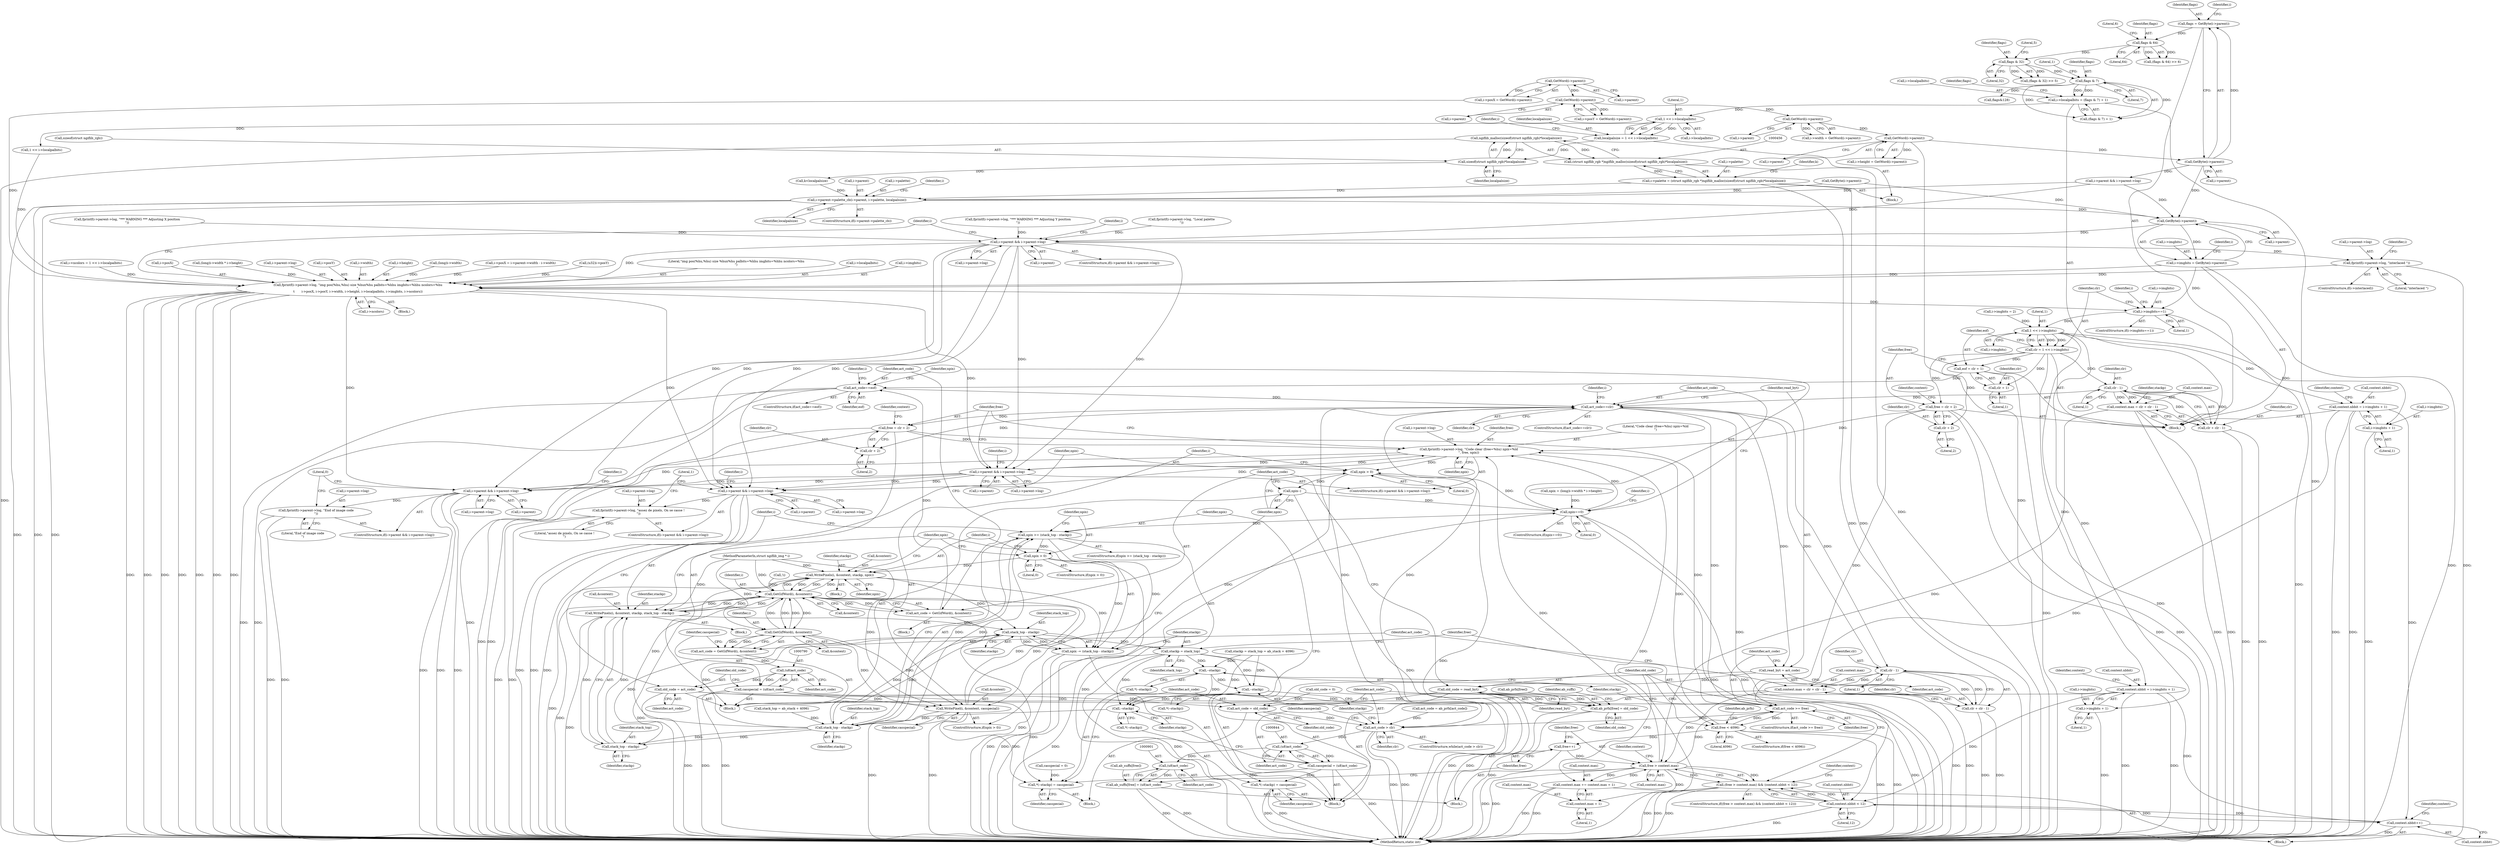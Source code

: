 digraph "0_ngiflib_cf429e0a2fe26b5f01ce0c8e9b79432e94509b6e@API" {
"1000457" [label="(Call,ngiflib_malloc(sizeof(struct ngiflib_rgb)*localpalsize))"];
"1000458" [label="(Call,sizeof(struct ngiflib_rgb)*localpalsize)"];
"1000427" [label="(Call,localpalsize = 1 << i->localpalbits)"];
"1000429" [label="(Call,1 << i->localpalbits)"];
"1000411" [label="(Call,i->localpalbits = (flags & 7) + 1)"];
"1000416" [label="(Call,flags & 7)"];
"1000407" [label="(Call,flags & 32)"];
"1000388" [label="(Call,flags & 64)"];
"1000377" [label="(Call,flags = GetByte(i->parent))"];
"1000379" [label="(Call,GetByte(i->parent))"];
"1000189" [label="(Call,GetWord(i->parent))"];
"1000181" [label="(Call,GetWord(i->parent))"];
"1000173" [label="(Call,GetWord(i->parent))"];
"1000165" [label="(Call,GetWord(i->parent))"];
"1000455" [label="(Call,(struct ngiflib_rgb *)ngiflib_malloc(sizeof(struct ngiflib_rgb)*localpalsize))"];
"1000451" [label="(Call,i->palette = (struct ngiflib_rgb *)ngiflib_malloc(sizeof(struct ngiflib_rgb)*localpalsize))"];
"1000514" [label="(Call,i->parent->palette_cb(i->parent, i->palette, localpalsize))"];
"1000555" [label="(Call,GetByte(i->parent))"];
"1000551" [label="(Call,i->imgbits = GetByte(i->parent))"];
"1000581" [label="(Call,fprintf(i->parent->log, \"img pos(%hu,%hu) size %hux%hu palbits=%hhu imgbits=%hhu ncolors=%hu\n\",\n\t       i->posX, i->posY, i->width, i->height, i->localpalbits, i->imgbits, i->ncolors))"];
"1000610" [label="(Call,i->imgbits==1)"];
"1000623" [label="(Call,1 << i->imgbits)"];
"1000621" [label="(Call,clr = 1 << i->imgbits)"];
"1000628" [label="(Call,eof = clr + 1)"];
"1000687" [label="(Call,act_code==eof)"];
"1000735" [label="(Call,act_code==clr)"];
"1000758" [label="(Call,free = clr + 2)"];
"1000749" [label="(Call,fprintf(i->parent->log, \"Code clear (free=%hu) npix=%ld\n\", free, npix))"];
"1000692" [label="(Call,i->parent && i->parent->log)"];
"1000701" [label="(Call,fprintf(i->parent->log, \"End of image code\n\"))"];
"1000716" [label="(Call,i->parent && i->parent->log)"];
"1000725" [label="(Call,fprintf(i->parent->log, \"assez de pixels, On se casse !\n\"))"];
"1000740" [label="(Call,i->parent && i->parent->log)"];
"1000796" [label="(Call,npix > 0)"];
"1000804" [label="(Call,npix--)"];
"1000711" [label="(Call,npix==0)"];
"1000852" [label="(Call,npix >= (stack_top - stackp))"];
"1000868" [label="(Call,npix > 0)"];
"1000872" [label="(Call,WritePixels(i, &context, stackp, npix))"];
"1000682" [label="(Call,GetGifWord(i, &context))"];
"1000680" [label="(Call,act_code = GetGifWord(i, &context))"];
"1000783" [label="(Call,GetGifWord(i, &context))"];
"1000781" [label="(Call,act_code = GetGifWord(i, &context))"];
"1000789" [label="(Call,(u8)act_code)"];
"1000787" [label="(Call,casspecial = (u8)act_code)"];
"1000799" [label="(Call,WritePixel(i, &context, casspecial))"];
"1000816" [label="(Call,*(--stackp) = casspecial)"];
"1000792" [label="(Call,old_code = act_code)"];
"1000821" [label="(Call,act_code = old_code)"];
"1000825" [label="(Call,act_code > clr)"];
"1000843" [label="(Call,(u8)act_code)"];
"1000841" [label="(Call,casspecial = (u8)act_code)"];
"1000846" [label="(Call,*(--stackp) = casspecial)"];
"1000900" [label="(Call,(u8)act_code)"];
"1000896" [label="(Call,ab_suffx[free] = (u8)act_code)"];
"1000891" [label="(Call,ab_prfx[free] = old_code)"];
"1000858" [label="(Call,WritePixels(i, &context, stackp, stack_top - stackp))"];
"1000880" [label="(Call,stack_top - stackp)"];
"1000854" [label="(Call,stack_top - stackp)"];
"1000863" [label="(Call,stack_top - stackp)"];
"1000878" [label="(Call,npix -= (stack_top - stackp))"];
"1000883" [label="(Call,stackp = stack_top)"];
"1000818" [label="(Call,--stackp)"];
"1000831" [label="(Call,--stackp)"];
"1000848" [label="(Call,--stackp)"];
"1000812" [label="(Call,act_code >= free)"];
"1000887" [label="(Call,free < 4096)"];
"1000903" [label="(Call,free++)"];
"1000907" [label="(Call,free > context.max)"];
"1000906" [label="(Call,(free > context.max) && (context.nbbit < 12))"];
"1000922" [label="(Call,context.max += context.max + 1)"];
"1000926" [label="(Call,context.max + 1)"];
"1000760" [label="(Call,clr + 2)"];
"1000778" [label="(Call,clr - 1)"];
"1000772" [label="(Call,context.max = clr + clr - 1)"];
"1000776" [label="(Call,clr + clr - 1)"];
"1000808" [label="(Call,read_byt = act_code)"];
"1000931" [label="(Call,old_code = read_byt)"];
"1000630" [label="(Call,clr + 1)"];
"1000633" [label="(Call,free = clr + 2)"];
"1000635" [label="(Call,clr + 2)"];
"1000653" [label="(Call,clr - 1)"];
"1000647" [label="(Call,context.max = clr + clr - 1)"];
"1000651" [label="(Call,clr + clr - 1)"];
"1000638" [label="(Call,context.nbbit = i->imgbits + 1)"];
"1000912" [label="(Call,context.nbbit < 12)"];
"1000918" [label="(Call,context.nbbit++)"];
"1000642" [label="(Call,i->imgbits + 1)"];
"1000763" [label="(Call,context.nbbit = i->imgbits + 1)"];
"1000767" [label="(Call,i->imgbits + 1)"];
"1000560" [label="(Call,i->parent && i->parent->log)"];
"1000574" [label="(Call,fprintf(i->parent->log, \"interlaced \"))"];
"1000900" [label="(Call,(u8)act_code)"];
"1000129" [label="(MethodParameterIn,struct ngiflib_img * i)"];
"1000451" [label="(Call,i->palette = (struct ngiflib_rgb *)ngiflib_malloc(sizeof(struct ngiflib_rgb)*localpalsize))"];
"1000458" [label="(Call,sizeof(struct ngiflib_rgb)*localpalsize)"];
"1000556" [label="(Call,i->parent)"];
"1000580" [label="(Literal,\"interlaced \")"];
"1000701" [label="(Call,fprintf(i->parent->log, \"End of image code\n\"))"];
"1000378" [label="(Identifier,flags)"];
"1000369" [label="(Call,(long)i->width)"];
"1000904" [label="(Identifier,free)"];
"1000815" [label="(Block,)"];
"1000166" [label="(Call,i->parent)"];
"1000927" [label="(Call,context.max)"];
"1000406" [label="(Call,(flags & 32) >> 5)"];
"1000258" [label="(Call,i->posX = i->parent->width - i->width)"];
"1000408" [label="(Identifier,flags)"];
"1000341" [label="(Call,(u32)i->posY)"];
"1000427" [label="(Call,localpalsize = 1 << i->localpalbits)"];
"1000731" [label="(Literal,\"assez de pixels, On se casse !\n\")"];
"1000710" [label="(ControlStructure,if(npix==0))"];
"1000800" [label="(Identifier,i)"];
"1000625" [label="(Call,i->imgbits)"];
"1000869" [label="(Identifier,npix)"];
"1000826" [label="(Identifier,act_code)"];
"1000251" [label="(Call,fprintf(i->parent->log, \"*** WARNING *** Adjusting X position\n\"))"];
"1000368" [label="(Call,(long)i->width * i->height)"];
"1000804" [label="(Call,npix--)"];
"1000564" [label="(Call,i->parent->log)"];
"1000893" [label="(Identifier,ab_prfx)"];
"1000733" [label="(Literal,1)"];
"1000791" [label="(Identifier,act_code)"];
"1000561" [label="(Call,i->parent)"];
"1000466" [label="(Call,k<localpalsize)"];
"1000648" [label="(Call,context.max)"];
"1000292" [label="(Call,fprintf(i->parent->log, \"*** WARNING *** Adjusting Y position\n\"))"];
"1000814" [label="(Identifier,free)"];
"1000173" [label="(Call,GetWord(i->parent))"];
"1000614" [label="(Literal,1)"];
"1000143" [label="(Call,old_code = 0)"];
"1000515" [label="(Call,i->parent)"];
"1000764" [label="(Call,context.nbbit)"];
"1000807" [label="(Block,)"];
"1000763" [label="(Call,context.nbbit = i->imgbits + 1)"];
"1000871" [label="(Block,)"];
"1000461" [label="(Identifier,localpalsize)"];
"1000787" [label="(Call,casspecial = (u8)act_code)"];
"1000640" [label="(Identifier,context)"];
"1000185" [label="(Call,i->height = GetWord(i->parent))"];
"1000712" [label="(Identifier,npix)"];
"1000182" [label="(Call,i->parent)"];
"1000908" [label="(Identifier,free)"];
"1000611" [label="(Call,i->imgbits)"];
"1000862" [label="(Identifier,stackp)"];
"1000581" [label="(Call,fprintf(i->parent->log, \"img pos(%hu,%hu) size %hux%hu palbits=%hhu imgbits=%hhu ncolors=%hu\n\",\n\t       i->posX, i->posY, i->width, i->height, i->localpalbits, i->imgbits, i->ncolors))"];
"1000687" [label="(Call,act_code==eof)"];
"1000778" [label="(Call,clr - 1)"];
"1000765" [label="(Identifier,context)"];
"1000905" [label="(ControlStructure,if((free > context.max) && (context.nbbit < 12)))"];
"1000783" [label="(Call,GetGifWord(i, &context))"];
"1000930" [label="(Literal,1)"];
"1000784" [label="(Identifier,i)"];
"1000882" [label="(Identifier,stackp)"];
"1000858" [label="(Call,WritePixels(i, &context, stackp, stack_top - stackp))"];
"1000744" [label="(Call,i->parent->log)"];
"1000551" [label="(Call,i->imgbits = GetByte(i->parent))"];
"1000713" [label="(Literal,0)"];
"1000623" [label="(Call,1 << i->imgbits)"];
"1000555" [label="(Call,GetByte(i->parent))"];
"1000771" [label="(Literal,1)"];
"1000594" [label="(Call,i->width)"];
"1000653" [label="(Call,clr - 1)"];
"1000864" [label="(Identifier,stack_top)"];
"1000621" [label="(Call,clr = 1 << i->imgbits)"];
"1000795" [label="(ControlStructure,if(npix > 0))"];
"1000737" [label="(Identifier,clr)"];
"1000437" [label="(Identifier,i)"];
"1000868" [label="(Call,npix > 0)"];
"1000850" [label="(Identifier,casspecial)"];
"1000686" [label="(ControlStructure,if(act_code==eof))"];
"1000936" [label="(MethodReturn,static int)"];
"1000720" [label="(Call,i->parent->log)"];
"1000896" [label="(Call,ab_suffx[free] = (u8)act_code)"];
"1000649" [label="(Identifier,context)"];
"1000773" [label="(Call,context.max)"];
"1000639" [label="(Call,context.nbbit)"];
"1000572" [label="(Identifier,i)"];
"1000616" [label="(Call,i->imgbits = 2)"];
"1000410" [label="(Literal,5)"];
"1000913" [label="(Call,context.nbbit)"];
"1000387" [label="(Call,(flags & 64) >> 6)"];
"1000920" [label="(Identifier,context)"];
"1000455" [label="(Call,(struct ngiflib_rgb *)ngiflib_malloc(sizeof(struct ngiflib_rgb)*localpalsize))"];
"1000785" [label="(Call,&context)"];
"1000856" [label="(Identifier,stackp)"];
"1000658" [label="(Call,stack_top = ab_stack + 4096)"];
"1000818" [label="(Call,--stackp)"];
"1000654" [label="(Identifier,clr)"];
"1000842" [label="(Identifier,casspecial)"];
"1000702" [label="(Call,i->parent->log)"];
"1000808" [label="(Call,read_byt = act_code)"];
"1000693" [label="(Call,i->parent)"];
"1000811" [label="(ControlStructure,if(act_code >= free))"];
"1000651" [label="(Call,clr + clr - 1)"];
"1000777" [label="(Identifier,clr)"];
"1000857" [label="(Block,)"];
"1000424" [label="(Block,)"];
"1000924" [label="(Identifier,context)"];
"1000707" [label="(Literal,\"End of image code\n\")"];
"1000780" [label="(Literal,1)"];
"1000886" [label="(ControlStructure,if(free < 4096))"];
"1000152" [label="(Call,casspecial = 0)"];
"1000890" [label="(Block,)"];
"1000190" [label="(Call,i->parent)"];
"1000189" [label="(Call,GetWord(i->parent))"];
"1000742" [label="(Identifier,i)"];
"1000694" [label="(Identifier,i)"];
"1000718" [label="(Identifier,i)"];
"1000922" [label="(Call,context.max += context.max + 1)"];
"1000643" [label="(Call,i->imgbits)"];
"1000430" [label="(Literal,1)"];
"1000767" [label="(Call,i->imgbits + 1)"];
"1000715" [label="(ControlStructure,if(i->parent && i->parent->log))"];
"1000836" [label="(Call,act_code = ab_prfx[act_code])"];
"1000892" [label="(Call,ab_prfx[free])"];
"1000760" [label="(Call,clr + 2)"];
"1000812" [label="(Call,act_code >= free)"];
"1000845" [label="(Identifier,act_code)"];
"1000419" [label="(Literal,1)"];
"1000865" [label="(Identifier,stackp)"];
"1000682" [label="(Call,GetGifWord(i, &context))"];
"1000684" [label="(Call,&context)"];
"1000848" [label="(Call,--stackp)"];
"1000883" [label="(Call,stackp = stack_top)"];
"1000903" [label="(Call,free++)"];
"1000636" [label="(Identifier,clr)"];
"1000867" [label="(ControlStructure,if(npix > 0))"];
"1000587" [label="(Literal,\"img pos(%hu,%hu) size %hux%hu palbits=%hhu imgbits=%hhu ncolors=%hu\n\")"];
"1000931" [label="(Call,old_code = read_byt)"];
"1000692" [label="(Call,i->parent && i->parent->log)"];
"1000817" [label="(Call,*(--stackp))"];
"1000895" [label="(Identifier,old_code)"];
"1000761" [label="(Identifier,clr)"];
"1000880" [label="(Call,stack_top - stackp)"];
"1000740" [label="(Call,i->parent && i->parent->log)"];
"1000788" [label="(Identifier,casspecial)"];
"1000914" [label="(Identifier,context)"];
"1000379" [label="(Call,GetByte(i->parent))"];
"1000407" [label="(Call,flags & 32)"];
"1000575" [label="(Call,i->parent->log)"];
"1000860" [label="(Call,&context)"];
"1000741" [label="(Call,i->parent)"];
"1000876" [label="(Identifier,stackp)"];
"1000385" [label="(Identifier,i)"];
"1000919" [label="(Call,context.nbbit)"];
"1000716" [label="(Call,i->parent && i->parent->log)"];
"1000855" [label="(Identifier,stack_top)"];
"1000444" [label="(Call,fprintf(i->parent->log, \"Local palette\n\"))"];
"1000600" [label="(Call,i->localpalbits)"];
"1000161" [label="(Call,i->posX = GetWord(i->parent))"];
"1000884" [label="(Identifier,stackp)"];
"1000452" [label="(Call,i->palette)"];
"1000796" [label="(Call,npix > 0)"];
"1000521" [label="(Identifier,localpalsize)"];
"1000696" [label="(Call,i->parent->log)"];
"1000739" [label="(ControlStructure,if(i->parent && i->parent->log))"];
"1000933" [label="(Identifier,read_byt)"];
"1000165" [label="(Call,GetWord(i->parent))"];
"1000637" [label="(Literal,2)"];
"1000421" [label="(Call,flags&128)"];
"1000415" [label="(Call,(flags & 7) + 1)"];
"1000878" [label="(Call,npix -= (stack_top - stackp))"];
"1000634" [label="(Identifier,free)"];
"1000759" [label="(Identifier,free)"];
"1000789" [label="(Call,(u8)act_code)"];
"1000411" [label="(Call,i->localpalbits = (flags & 7) + 1)"];
"1000821" [label="(Call,act_code = old_code)"];
"1000824" [label="(ControlStructure,while(act_code > clr))"];
"1000711" [label="(Call,npix==0)"];
"1000130" [label="(Block,)"];
"1000518" [label="(Call,i->palette)"];
"1000781" [label="(Call,act_code = GetGifWord(i, &context))"];
"1000813" [label="(Identifier,act_code)"];
"1000809" [label="(Identifier,read_byt)"];
"1000704" [label="(Identifier,i)"];
"1000459" [label="(Call,sizeof(struct ngiflib_rgb))"];
"1000416" [label="(Call,flags & 7)"];
"1000603" [label="(Call,i->imgbits)"];
"1000646" [label="(Literal,1)"];
"1000799" [label="(Call,WritePixel(i, &context, casspecial))"];
"1000891" [label="(Call,ab_prfx[free] = old_code)"];
"1000409" [label="(Literal,32)"];
"1000606" [label="(Call,i->ncolors)"];
"1000542" [label="(Call,i->ncolors = 1 << i->localpalbits)"];
"1000872" [label="(Call,WritePixels(i, &context, stackp, npix))"];
"1000825" [label="(Call,act_code > clr)"];
"1000820" [label="(Identifier,casspecial)"];
"1000888" [label="(Identifier,free)"];
"1000792" [label="(Call,old_code = act_code)"];
"1000916" [label="(Literal,12)"];
"1000776" [label="(Call,clr + clr - 1)"];
"1000588" [label="(Call,i->posX)"];
"1000798" [label="(Literal,0)"];
"1000841" [label="(Call,casspecial = (u8)act_code)"];
"1000417" [label="(Identifier,flags)"];
"1000390" [label="(Literal,64)"];
"1000612" [label="(Identifier,i)"];
"1000689" [label="(Identifier,eof)"];
"1000870" [label="(Literal,0)"];
"1000418" [label="(Literal,7)"];
"1000849" [label="(Identifier,stackp)"];
"1000823" [label="(Identifier,old_code)"];
"1000907" [label="(Call,free > context.max)"];
"1000932" [label="(Identifier,old_code)"];
"1000514" [label="(Call,i->parent->palette_cb(i->parent, i->palette, localpalsize))"];
"1000655" [label="(Literal,1)"];
"1000774" [label="(Identifier,context)"];
"1000752" [label="(Identifier,i)"];
"1000917" [label="(Block,)"];
"1000582" [label="(Call,i->parent->log)"];
"1000431" [label="(Call,i->localpalbits)"];
"1000552" [label="(Call,i->imgbits)"];
"1000638" [label="(Call,context.nbbit = i->imgbits + 1)"];
"1000854" [label="(Call,stack_top - stackp)"];
"1000591" [label="(Call,i->posY)"];
"1000822" [label="(Identifier,act_code)"];
"1000624" [label="(Literal,1)"];
"1000898" [label="(Identifier,ab_suffx)"];
"1000618" [label="(Identifier,i)"];
"1000377" [label="(Call,flags = GetByte(i->parent))"];
"1000181" [label="(Call,GetWord(i->parent))"];
"1000632" [label="(Literal,1)"];
"1000562" [label="(Identifier,i)"];
"1000642" [label="(Call,i->imgbits + 1)"];
"1000560" [label="(Call,i->parent && i->parent->log)"];
"1000428" [label="(Identifier,localpalsize)"];
"1000412" [label="(Call,i->localpalbits)"];
"1000803" [label="(Identifier,casspecial)"];
"1000622" [label="(Identifier,clr)"];
"1000366" [label="(Call,npix = (long)i->width * i->height)"];
"1000801" [label="(Call,&context)"];
"1000734" [label="(ControlStructure,if(act_code==clr))"];
"1000750" [label="(Call,i->parent->log)"];
"1000156" [label="(Call,!i)"];
"1000631" [label="(Identifier,clr)"];
"1000846" [label="(Call,*(--stackp) = casspecial)"];
"1000683" [label="(Identifier,i)"];
"1000422" [label="(Identifier,flags)"];
"1000897" [label="(Call,ab_suffx[free])"];
"1000629" [label="(Identifier,eof)"];
"1000429" [label="(Call,1 << i->localpalbits)"];
"1000797" [label="(Identifier,npix)"];
"1000902" [label="(Identifier,act_code)"];
"1000174" [label="(Call,i->parent)"];
"1000909" [label="(Call,context.max)"];
"1000879" [label="(Identifier,npix)"];
"1000923" [label="(Call,context.max)"];
"1000918" [label="(Call,context.nbbit++)"];
"1000380" [label="(Call,i->parent)"];
"1000574" [label="(Call,fprintf(i->parent->log, \"interlaced \"))"];
"1000391" [label="(Literal,6)"];
"1000852" [label="(Call,npix >= (stack_top - stackp))"];
"1000843" [label="(Call,(u8)act_code)"];
"1000757" [label="(Identifier,npix)"];
"1000546" [label="(Call,1 << i->localpalbits)"];
"1000544" [label="(Identifier,i)"];
"1000610" [label="(Call,i->imgbits==1)"];
"1000633" [label="(Call,free = clr + 2)"];
"1000709" [label="(Literal,0)"];
"1000827" [label="(Identifier,clr)"];
"1000832" [label="(Identifier,stackp)"];
"1000657" [label="(Identifier,stackp)"];
"1000810" [label="(Identifier,act_code)"];
"1000728" [label="(Identifier,i)"];
"1000758" [label="(Call,free = clr + 2)"];
"1000735" [label="(Call,act_code==clr)"];
"1000782" [label="(Identifier,act_code)"];
"1000794" [label="(Identifier,act_code)"];
"1000736" [label="(Identifier,act_code)"];
"1000874" [label="(Call,&context)"];
"1000504" [label="(Call,GetByte(i->parent))"];
"1000851" [label="(ControlStructure,if(npix >= (stack_top - stackp)))"];
"1000457" [label="(Call,ngiflib_malloc(sizeof(struct ngiflib_rgb)*localpalsize))"];
"1000881" [label="(Identifier,stack_top)"];
"1000756" [label="(Identifier,free)"];
"1000628" [label="(Call,eof = clr + 1)"];
"1000691" [label="(ControlStructure,if(i->parent && i->parent->log))"];
"1000681" [label="(Identifier,act_code)"];
"1000679" [label="(Block,)"];
"1000819" [label="(Identifier,stackp)"];
"1000912" [label="(Call,context.nbbit < 12)"];
"1000652" [label="(Identifier,clr)"];
"1000889" [label="(Literal,4096)"];
"1000597" [label="(Call,i->height)"];
"1000768" [label="(Call,i->imgbits)"];
"1000635" [label="(Call,clr + 2)"];
"1000169" [label="(Call,i->posY = GetWord(i->parent))"];
"1000609" [label="(ControlStructure,if(i->imgbits==1))"];
"1000584" [label="(Identifier,i)"];
"1000779" [label="(Identifier,clr)"];
"1000569" [label="(Block,)"];
"1000877" [label="(Identifier,npix)"];
"1000177" [label="(Call,i->width = GetWord(i->parent))"];
"1000755" [label="(Literal,\"Code clear (free=%hu) npix=%ld\n\")"];
"1000388" [label="(Call,flags & 64)"];
"1000389" [label="(Identifier,flags)"];
"1000508" [label="(ControlStructure,if(i->parent->palette_cb))"];
"1000680" [label="(Call,act_code = GetGifWord(i, &context))"];
"1000726" [label="(Call,i->parent->log)"];
"1000859" [label="(Identifier,i)"];
"1000805" [label="(Identifier,npix)"];
"1000464" [label="(Identifier,k)"];
"1000847" [label="(Call,*(--stackp))"];
"1000570" [label="(ControlStructure,if(i->interlaced))"];
"1000738" [label="(Block,)"];
"1000853" [label="(Identifier,npix)"];
"1000885" [label="(Identifier,stack_top)"];
"1000688" [label="(Identifier,act_code)"];
"1000559" [label="(ControlStructure,if(i->parent && i->parent->log))"];
"1000887" [label="(Call,free < 4096)"];
"1000717" [label="(Call,i->parent)"];
"1000873" [label="(Identifier,i)"];
"1000863" [label="(Call,stack_top - stackp)"];
"1000831" [label="(Call,--stackp)"];
"1000749" [label="(Call,fprintf(i->parent->log, \"Code clear (free=%hu) npix=%ld\n\", free, npix))"];
"1000816" [label="(Call,*(--stackp) = casspecial)"];
"1000772" [label="(Call,context.max = clr + clr - 1)"];
"1000906" [label="(Call,(free > context.max) && (context.nbbit < 12))"];
"1000435" [label="(Call,i->parent && i->parent->log)"];
"1000725" [label="(Call,fprintf(i->parent->log, \"assez de pixels, On se casse !\n\"))"];
"1000793" [label="(Identifier,old_code)"];
"1000647" [label="(Call,context.max = clr + clr - 1)"];
"1000762" [label="(Literal,2)"];
"1000656" [label="(Call,stackp = stack_top = ab_stack + 4096)"];
"1000630" [label="(Call,clr + 1)"];
"1000830" [label="(Call,*(--stackp))"];
"1000926" [label="(Call,context.max + 1)"];
"1000457" -> "1000455"  [label="AST: "];
"1000457" -> "1000458"  [label="CFG: "];
"1000458" -> "1000457"  [label="AST: "];
"1000455" -> "1000457"  [label="CFG: "];
"1000457" -> "1000936"  [label="DDG: "];
"1000457" -> "1000455"  [label="DDG: "];
"1000458" -> "1000457"  [label="DDG: "];
"1000458" -> "1000461"  [label="CFG: "];
"1000459" -> "1000458"  [label="AST: "];
"1000461" -> "1000458"  [label="AST: "];
"1000427" -> "1000458"  [label="DDG: "];
"1000458" -> "1000466"  [label="DDG: "];
"1000427" -> "1000424"  [label="AST: "];
"1000427" -> "1000429"  [label="CFG: "];
"1000428" -> "1000427"  [label="AST: "];
"1000429" -> "1000427"  [label="AST: "];
"1000437" -> "1000427"  [label="CFG: "];
"1000429" -> "1000427"  [label="DDG: "];
"1000429" -> "1000427"  [label="DDG: "];
"1000429" -> "1000431"  [label="CFG: "];
"1000430" -> "1000429"  [label="AST: "];
"1000431" -> "1000429"  [label="AST: "];
"1000411" -> "1000429"  [label="DDG: "];
"1000429" -> "1000546"  [label="DDG: "];
"1000411" -> "1000130"  [label="AST: "];
"1000411" -> "1000415"  [label="CFG: "];
"1000412" -> "1000411"  [label="AST: "];
"1000415" -> "1000411"  [label="AST: "];
"1000422" -> "1000411"  [label="CFG: "];
"1000411" -> "1000936"  [label="DDG: "];
"1000416" -> "1000411"  [label="DDG: "];
"1000416" -> "1000411"  [label="DDG: "];
"1000416" -> "1000415"  [label="AST: "];
"1000416" -> "1000418"  [label="CFG: "];
"1000417" -> "1000416"  [label="AST: "];
"1000418" -> "1000416"  [label="AST: "];
"1000419" -> "1000416"  [label="CFG: "];
"1000416" -> "1000415"  [label="DDG: "];
"1000416" -> "1000415"  [label="DDG: "];
"1000407" -> "1000416"  [label="DDG: "];
"1000416" -> "1000421"  [label="DDG: "];
"1000407" -> "1000406"  [label="AST: "];
"1000407" -> "1000409"  [label="CFG: "];
"1000408" -> "1000407"  [label="AST: "];
"1000409" -> "1000407"  [label="AST: "];
"1000410" -> "1000407"  [label="CFG: "];
"1000407" -> "1000406"  [label="DDG: "];
"1000407" -> "1000406"  [label="DDG: "];
"1000388" -> "1000407"  [label="DDG: "];
"1000388" -> "1000387"  [label="AST: "];
"1000388" -> "1000390"  [label="CFG: "];
"1000389" -> "1000388"  [label="AST: "];
"1000390" -> "1000388"  [label="AST: "];
"1000391" -> "1000388"  [label="CFG: "];
"1000388" -> "1000387"  [label="DDG: "];
"1000388" -> "1000387"  [label="DDG: "];
"1000377" -> "1000388"  [label="DDG: "];
"1000377" -> "1000130"  [label="AST: "];
"1000377" -> "1000379"  [label="CFG: "];
"1000378" -> "1000377"  [label="AST: "];
"1000379" -> "1000377"  [label="AST: "];
"1000385" -> "1000377"  [label="CFG: "];
"1000379" -> "1000377"  [label="DDG: "];
"1000379" -> "1000380"  [label="CFG: "];
"1000380" -> "1000379"  [label="AST: "];
"1000189" -> "1000379"  [label="DDG: "];
"1000379" -> "1000435"  [label="DDG: "];
"1000379" -> "1000555"  [label="DDG: "];
"1000189" -> "1000185"  [label="AST: "];
"1000189" -> "1000190"  [label="CFG: "];
"1000190" -> "1000189"  [label="AST: "];
"1000185" -> "1000189"  [label="CFG: "];
"1000189" -> "1000936"  [label="DDG: "];
"1000189" -> "1000185"  [label="DDG: "];
"1000181" -> "1000189"  [label="DDG: "];
"1000181" -> "1000177"  [label="AST: "];
"1000181" -> "1000182"  [label="CFG: "];
"1000182" -> "1000181"  [label="AST: "];
"1000177" -> "1000181"  [label="CFG: "];
"1000181" -> "1000177"  [label="DDG: "];
"1000173" -> "1000181"  [label="DDG: "];
"1000173" -> "1000169"  [label="AST: "];
"1000173" -> "1000174"  [label="CFG: "];
"1000174" -> "1000173"  [label="AST: "];
"1000169" -> "1000173"  [label="CFG: "];
"1000173" -> "1000169"  [label="DDG: "];
"1000165" -> "1000173"  [label="DDG: "];
"1000165" -> "1000161"  [label="AST: "];
"1000165" -> "1000166"  [label="CFG: "];
"1000166" -> "1000165"  [label="AST: "];
"1000161" -> "1000165"  [label="CFG: "];
"1000165" -> "1000161"  [label="DDG: "];
"1000455" -> "1000451"  [label="AST: "];
"1000456" -> "1000455"  [label="AST: "];
"1000451" -> "1000455"  [label="CFG: "];
"1000455" -> "1000936"  [label="DDG: "];
"1000455" -> "1000451"  [label="DDG: "];
"1000451" -> "1000424"  [label="AST: "];
"1000452" -> "1000451"  [label="AST: "];
"1000464" -> "1000451"  [label="CFG: "];
"1000451" -> "1000936"  [label="DDG: "];
"1000451" -> "1000936"  [label="DDG: "];
"1000451" -> "1000514"  [label="DDG: "];
"1000514" -> "1000508"  [label="AST: "];
"1000514" -> "1000521"  [label="CFG: "];
"1000515" -> "1000514"  [label="AST: "];
"1000518" -> "1000514"  [label="AST: "];
"1000521" -> "1000514"  [label="AST: "];
"1000544" -> "1000514"  [label="CFG: "];
"1000514" -> "1000936"  [label="DDG: "];
"1000514" -> "1000936"  [label="DDG: "];
"1000514" -> "1000936"  [label="DDG: "];
"1000435" -> "1000514"  [label="DDG: "];
"1000504" -> "1000514"  [label="DDG: "];
"1000466" -> "1000514"  [label="DDG: "];
"1000514" -> "1000555"  [label="DDG: "];
"1000555" -> "1000551"  [label="AST: "];
"1000555" -> "1000556"  [label="CFG: "];
"1000556" -> "1000555"  [label="AST: "];
"1000551" -> "1000555"  [label="CFG: "];
"1000555" -> "1000551"  [label="DDG: "];
"1000435" -> "1000555"  [label="DDG: "];
"1000504" -> "1000555"  [label="DDG: "];
"1000555" -> "1000560"  [label="DDG: "];
"1000551" -> "1000130"  [label="AST: "];
"1000552" -> "1000551"  [label="AST: "];
"1000562" -> "1000551"  [label="CFG: "];
"1000551" -> "1000936"  [label="DDG: "];
"1000551" -> "1000581"  [label="DDG: "];
"1000551" -> "1000610"  [label="DDG: "];
"1000581" -> "1000569"  [label="AST: "];
"1000581" -> "1000606"  [label="CFG: "];
"1000582" -> "1000581"  [label="AST: "];
"1000587" -> "1000581"  [label="AST: "];
"1000588" -> "1000581"  [label="AST: "];
"1000591" -> "1000581"  [label="AST: "];
"1000594" -> "1000581"  [label="AST: "];
"1000597" -> "1000581"  [label="AST: "];
"1000600" -> "1000581"  [label="AST: "];
"1000603" -> "1000581"  [label="AST: "];
"1000606" -> "1000581"  [label="AST: "];
"1000612" -> "1000581"  [label="CFG: "];
"1000581" -> "1000936"  [label="DDG: "];
"1000581" -> "1000936"  [label="DDG: "];
"1000581" -> "1000936"  [label="DDG: "];
"1000581" -> "1000936"  [label="DDG: "];
"1000581" -> "1000936"  [label="DDG: "];
"1000581" -> "1000936"  [label="DDG: "];
"1000581" -> "1000936"  [label="DDG: "];
"1000574" -> "1000581"  [label="DDG: "];
"1000560" -> "1000581"  [label="DDG: "];
"1000258" -> "1000581"  [label="DDG: "];
"1000161" -> "1000581"  [label="DDG: "];
"1000341" -> "1000581"  [label="DDG: "];
"1000369" -> "1000581"  [label="DDG: "];
"1000368" -> "1000581"  [label="DDG: "];
"1000546" -> "1000581"  [label="DDG: "];
"1000542" -> "1000581"  [label="DDG: "];
"1000581" -> "1000610"  [label="DDG: "];
"1000581" -> "1000692"  [label="DDG: "];
"1000581" -> "1000716"  [label="DDG: "];
"1000581" -> "1000740"  [label="DDG: "];
"1000610" -> "1000609"  [label="AST: "];
"1000610" -> "1000614"  [label="CFG: "];
"1000611" -> "1000610"  [label="AST: "];
"1000614" -> "1000610"  [label="AST: "];
"1000618" -> "1000610"  [label="CFG: "];
"1000622" -> "1000610"  [label="CFG: "];
"1000610" -> "1000936"  [label="DDG: "];
"1000610" -> "1000623"  [label="DDG: "];
"1000623" -> "1000621"  [label="AST: "];
"1000623" -> "1000625"  [label="CFG: "];
"1000624" -> "1000623"  [label="AST: "];
"1000625" -> "1000623"  [label="AST: "];
"1000621" -> "1000623"  [label="CFG: "];
"1000623" -> "1000621"  [label="DDG: "];
"1000623" -> "1000621"  [label="DDG: "];
"1000616" -> "1000623"  [label="DDG: "];
"1000623" -> "1000638"  [label="DDG: "];
"1000623" -> "1000642"  [label="DDG: "];
"1000623" -> "1000763"  [label="DDG: "];
"1000623" -> "1000767"  [label="DDG: "];
"1000621" -> "1000130"  [label="AST: "];
"1000622" -> "1000621"  [label="AST: "];
"1000629" -> "1000621"  [label="CFG: "];
"1000621" -> "1000936"  [label="DDG: "];
"1000621" -> "1000628"  [label="DDG: "];
"1000621" -> "1000630"  [label="DDG: "];
"1000621" -> "1000633"  [label="DDG: "];
"1000621" -> "1000635"  [label="DDG: "];
"1000621" -> "1000653"  [label="DDG: "];
"1000628" -> "1000130"  [label="AST: "];
"1000628" -> "1000630"  [label="CFG: "];
"1000629" -> "1000628"  [label="AST: "];
"1000630" -> "1000628"  [label="AST: "];
"1000634" -> "1000628"  [label="CFG: "];
"1000628" -> "1000936"  [label="DDG: "];
"1000628" -> "1000687"  [label="DDG: "];
"1000687" -> "1000686"  [label="AST: "];
"1000687" -> "1000689"  [label="CFG: "];
"1000688" -> "1000687"  [label="AST: "];
"1000689" -> "1000687"  [label="AST: "];
"1000694" -> "1000687"  [label="CFG: "];
"1000712" -> "1000687"  [label="CFG: "];
"1000687" -> "1000936"  [label="DDG: "];
"1000687" -> "1000936"  [label="DDG: "];
"1000687" -> "1000936"  [label="DDG: "];
"1000680" -> "1000687"  [label="DDG: "];
"1000687" -> "1000735"  [label="DDG: "];
"1000735" -> "1000734"  [label="AST: "];
"1000735" -> "1000737"  [label="CFG: "];
"1000736" -> "1000735"  [label="AST: "];
"1000737" -> "1000735"  [label="AST: "];
"1000742" -> "1000735"  [label="CFG: "];
"1000809" -> "1000735"  [label="CFG: "];
"1000735" -> "1000936"  [label="DDG: "];
"1000825" -> "1000735"  [label="DDG: "];
"1000653" -> "1000735"  [label="DDG: "];
"1000778" -> "1000735"  [label="DDG: "];
"1000735" -> "1000758"  [label="DDG: "];
"1000735" -> "1000760"  [label="DDG: "];
"1000735" -> "1000778"  [label="DDG: "];
"1000735" -> "1000808"  [label="DDG: "];
"1000735" -> "1000812"  [label="DDG: "];
"1000735" -> "1000825"  [label="DDG: "];
"1000758" -> "1000738"  [label="AST: "];
"1000758" -> "1000760"  [label="CFG: "];
"1000759" -> "1000758"  [label="AST: "];
"1000760" -> "1000758"  [label="AST: "];
"1000765" -> "1000758"  [label="CFG: "];
"1000758" -> "1000936"  [label="DDG: "];
"1000758" -> "1000936"  [label="DDG: "];
"1000758" -> "1000749"  [label="DDG: "];
"1000758" -> "1000812"  [label="DDG: "];
"1000749" -> "1000739"  [label="AST: "];
"1000749" -> "1000757"  [label="CFG: "];
"1000750" -> "1000749"  [label="AST: "];
"1000755" -> "1000749"  [label="AST: "];
"1000756" -> "1000749"  [label="AST: "];
"1000757" -> "1000749"  [label="AST: "];
"1000759" -> "1000749"  [label="CFG: "];
"1000749" -> "1000936"  [label="DDG: "];
"1000749" -> "1000692"  [label="DDG: "];
"1000749" -> "1000716"  [label="DDG: "];
"1000749" -> "1000740"  [label="DDG: "];
"1000740" -> "1000749"  [label="DDG: "];
"1000907" -> "1000749"  [label="DDG: "];
"1000887" -> "1000749"  [label="DDG: "];
"1000633" -> "1000749"  [label="DDG: "];
"1000711" -> "1000749"  [label="DDG: "];
"1000749" -> "1000796"  [label="DDG: "];
"1000692" -> "1000691"  [label="AST: "];
"1000692" -> "1000693"  [label="CFG: "];
"1000692" -> "1000696"  [label="CFG: "];
"1000693" -> "1000692"  [label="AST: "];
"1000696" -> "1000692"  [label="AST: "];
"1000704" -> "1000692"  [label="CFG: "];
"1000709" -> "1000692"  [label="CFG: "];
"1000692" -> "1000936"  [label="DDG: "];
"1000692" -> "1000936"  [label="DDG: "];
"1000692" -> "1000936"  [label="DDG: "];
"1000740" -> "1000692"  [label="DDG: "];
"1000740" -> "1000692"  [label="DDG: "];
"1000560" -> "1000692"  [label="DDG: "];
"1000560" -> "1000692"  [label="DDG: "];
"1000692" -> "1000701"  [label="DDG: "];
"1000701" -> "1000691"  [label="AST: "];
"1000701" -> "1000707"  [label="CFG: "];
"1000702" -> "1000701"  [label="AST: "];
"1000707" -> "1000701"  [label="AST: "];
"1000709" -> "1000701"  [label="CFG: "];
"1000701" -> "1000936"  [label="DDG: "];
"1000701" -> "1000936"  [label="DDG: "];
"1000716" -> "1000715"  [label="AST: "];
"1000716" -> "1000717"  [label="CFG: "];
"1000716" -> "1000720"  [label="CFG: "];
"1000717" -> "1000716"  [label="AST: "];
"1000720" -> "1000716"  [label="AST: "];
"1000728" -> "1000716"  [label="CFG: "];
"1000733" -> "1000716"  [label="CFG: "];
"1000716" -> "1000936"  [label="DDG: "];
"1000716" -> "1000936"  [label="DDG: "];
"1000716" -> "1000936"  [label="DDG: "];
"1000740" -> "1000716"  [label="DDG: "];
"1000740" -> "1000716"  [label="DDG: "];
"1000560" -> "1000716"  [label="DDG: "];
"1000560" -> "1000716"  [label="DDG: "];
"1000716" -> "1000725"  [label="DDG: "];
"1000725" -> "1000715"  [label="AST: "];
"1000725" -> "1000731"  [label="CFG: "];
"1000726" -> "1000725"  [label="AST: "];
"1000731" -> "1000725"  [label="AST: "];
"1000733" -> "1000725"  [label="CFG: "];
"1000725" -> "1000936"  [label="DDG: "];
"1000725" -> "1000936"  [label="DDG: "];
"1000740" -> "1000739"  [label="AST: "];
"1000740" -> "1000741"  [label="CFG: "];
"1000740" -> "1000744"  [label="CFG: "];
"1000741" -> "1000740"  [label="AST: "];
"1000744" -> "1000740"  [label="AST: "];
"1000752" -> "1000740"  [label="CFG: "];
"1000759" -> "1000740"  [label="CFG: "];
"1000560" -> "1000740"  [label="DDG: "];
"1000560" -> "1000740"  [label="DDG: "];
"1000796" -> "1000795"  [label="AST: "];
"1000796" -> "1000798"  [label="CFG: "];
"1000797" -> "1000796"  [label="AST: "];
"1000798" -> "1000796"  [label="AST: "];
"1000800" -> "1000796"  [label="CFG: "];
"1000805" -> "1000796"  [label="CFG: "];
"1000796" -> "1000936"  [label="DDG: "];
"1000711" -> "1000796"  [label="DDG: "];
"1000796" -> "1000804"  [label="DDG: "];
"1000804" -> "1000738"  [label="AST: "];
"1000804" -> "1000805"  [label="CFG: "];
"1000805" -> "1000804"  [label="AST: "];
"1000681" -> "1000804"  [label="CFG: "];
"1000804" -> "1000936"  [label="DDG: "];
"1000804" -> "1000711"  [label="DDG: "];
"1000711" -> "1000710"  [label="AST: "];
"1000711" -> "1000713"  [label="CFG: "];
"1000712" -> "1000711"  [label="AST: "];
"1000713" -> "1000711"  [label="AST: "];
"1000718" -> "1000711"  [label="CFG: "];
"1000736" -> "1000711"  [label="CFG: "];
"1000711" -> "1000936"  [label="DDG: "];
"1000711" -> "1000936"  [label="DDG: "];
"1000366" -> "1000711"  [label="DDG: "];
"1000878" -> "1000711"  [label="DDG: "];
"1000711" -> "1000852"  [label="DDG: "];
"1000852" -> "1000851"  [label="AST: "];
"1000852" -> "1000854"  [label="CFG: "];
"1000853" -> "1000852"  [label="AST: "];
"1000854" -> "1000852"  [label="AST: "];
"1000859" -> "1000852"  [label="CFG: "];
"1000869" -> "1000852"  [label="CFG: "];
"1000852" -> "1000936"  [label="DDG: "];
"1000854" -> "1000852"  [label="DDG: "];
"1000854" -> "1000852"  [label="DDG: "];
"1000852" -> "1000868"  [label="DDG: "];
"1000852" -> "1000878"  [label="DDG: "];
"1000868" -> "1000867"  [label="AST: "];
"1000868" -> "1000870"  [label="CFG: "];
"1000869" -> "1000868"  [label="AST: "];
"1000870" -> "1000868"  [label="AST: "];
"1000873" -> "1000868"  [label="CFG: "];
"1000879" -> "1000868"  [label="CFG: "];
"1000868" -> "1000936"  [label="DDG: "];
"1000868" -> "1000872"  [label="DDG: "];
"1000868" -> "1000878"  [label="DDG: "];
"1000872" -> "1000871"  [label="AST: "];
"1000872" -> "1000877"  [label="CFG: "];
"1000873" -> "1000872"  [label="AST: "];
"1000874" -> "1000872"  [label="AST: "];
"1000876" -> "1000872"  [label="AST: "];
"1000877" -> "1000872"  [label="AST: "];
"1000879" -> "1000872"  [label="CFG: "];
"1000872" -> "1000936"  [label="DDG: "];
"1000872" -> "1000682"  [label="DDG: "];
"1000872" -> "1000682"  [label="DDG: "];
"1000682" -> "1000872"  [label="DDG: "];
"1000682" -> "1000872"  [label="DDG: "];
"1000129" -> "1000872"  [label="DDG: "];
"1000854" -> "1000872"  [label="DDG: "];
"1000872" -> "1000878"  [label="DDG: "];
"1000872" -> "1000880"  [label="DDG: "];
"1000682" -> "1000680"  [label="AST: "];
"1000682" -> "1000684"  [label="CFG: "];
"1000683" -> "1000682"  [label="AST: "];
"1000684" -> "1000682"  [label="AST: "];
"1000680" -> "1000682"  [label="CFG: "];
"1000682" -> "1000936"  [label="DDG: "];
"1000682" -> "1000936"  [label="DDG: "];
"1000682" -> "1000680"  [label="DDG: "];
"1000682" -> "1000680"  [label="DDG: "];
"1000156" -> "1000682"  [label="DDG: "];
"1000858" -> "1000682"  [label="DDG: "];
"1000858" -> "1000682"  [label="DDG: "];
"1000799" -> "1000682"  [label="DDG: "];
"1000799" -> "1000682"  [label="DDG: "];
"1000783" -> "1000682"  [label="DDG: "];
"1000783" -> "1000682"  [label="DDG: "];
"1000129" -> "1000682"  [label="DDG: "];
"1000682" -> "1000783"  [label="DDG: "];
"1000682" -> "1000783"  [label="DDG: "];
"1000682" -> "1000858"  [label="DDG: "];
"1000682" -> "1000858"  [label="DDG: "];
"1000680" -> "1000679"  [label="AST: "];
"1000681" -> "1000680"  [label="AST: "];
"1000688" -> "1000680"  [label="CFG: "];
"1000680" -> "1000936"  [label="DDG: "];
"1000783" -> "1000781"  [label="AST: "];
"1000783" -> "1000785"  [label="CFG: "];
"1000784" -> "1000783"  [label="AST: "];
"1000785" -> "1000783"  [label="AST: "];
"1000781" -> "1000783"  [label="CFG: "];
"1000783" -> "1000781"  [label="DDG: "];
"1000783" -> "1000781"  [label="DDG: "];
"1000129" -> "1000783"  [label="DDG: "];
"1000783" -> "1000799"  [label="DDG: "];
"1000783" -> "1000799"  [label="DDG: "];
"1000781" -> "1000738"  [label="AST: "];
"1000782" -> "1000781"  [label="AST: "];
"1000788" -> "1000781"  [label="CFG: "];
"1000781" -> "1000789"  [label="DDG: "];
"1000789" -> "1000787"  [label="AST: "];
"1000789" -> "1000791"  [label="CFG: "];
"1000790" -> "1000789"  [label="AST: "];
"1000791" -> "1000789"  [label="AST: "];
"1000787" -> "1000789"  [label="CFG: "];
"1000789" -> "1000787"  [label="DDG: "];
"1000789" -> "1000792"  [label="DDG: "];
"1000787" -> "1000738"  [label="AST: "];
"1000788" -> "1000787"  [label="AST: "];
"1000793" -> "1000787"  [label="CFG: "];
"1000787" -> "1000936"  [label="DDG: "];
"1000787" -> "1000936"  [label="DDG: "];
"1000787" -> "1000799"  [label="DDG: "];
"1000787" -> "1000816"  [label="DDG: "];
"1000799" -> "1000795"  [label="AST: "];
"1000799" -> "1000803"  [label="CFG: "];
"1000800" -> "1000799"  [label="AST: "];
"1000801" -> "1000799"  [label="AST: "];
"1000803" -> "1000799"  [label="AST: "];
"1000805" -> "1000799"  [label="CFG: "];
"1000799" -> "1000936"  [label="DDG: "];
"1000799" -> "1000936"  [label="DDG: "];
"1000129" -> "1000799"  [label="DDG: "];
"1000799" -> "1000816"  [label="DDG: "];
"1000816" -> "1000815"  [label="AST: "];
"1000816" -> "1000820"  [label="CFG: "];
"1000817" -> "1000816"  [label="AST: "];
"1000820" -> "1000816"  [label="AST: "];
"1000822" -> "1000816"  [label="CFG: "];
"1000152" -> "1000816"  [label="DDG: "];
"1000841" -> "1000816"  [label="DDG: "];
"1000792" -> "1000738"  [label="AST: "];
"1000792" -> "1000794"  [label="CFG: "];
"1000793" -> "1000792"  [label="AST: "];
"1000794" -> "1000792"  [label="AST: "];
"1000797" -> "1000792"  [label="CFG: "];
"1000792" -> "1000936"  [label="DDG: "];
"1000792" -> "1000821"  [label="DDG: "];
"1000792" -> "1000891"  [label="DDG: "];
"1000821" -> "1000815"  [label="AST: "];
"1000821" -> "1000823"  [label="CFG: "];
"1000822" -> "1000821"  [label="AST: "];
"1000823" -> "1000821"  [label="AST: "];
"1000826" -> "1000821"  [label="CFG: "];
"1000143" -> "1000821"  [label="DDG: "];
"1000931" -> "1000821"  [label="DDG: "];
"1000821" -> "1000825"  [label="DDG: "];
"1000825" -> "1000824"  [label="AST: "];
"1000825" -> "1000827"  [label="CFG: "];
"1000826" -> "1000825"  [label="AST: "];
"1000827" -> "1000825"  [label="AST: "];
"1000832" -> "1000825"  [label="CFG: "];
"1000842" -> "1000825"  [label="CFG: "];
"1000825" -> "1000936"  [label="DDG: "];
"1000825" -> "1000936"  [label="DDG: "];
"1000812" -> "1000825"  [label="DDG: "];
"1000836" -> "1000825"  [label="DDG: "];
"1000825" -> "1000843"  [label="DDG: "];
"1000843" -> "1000841"  [label="AST: "];
"1000843" -> "1000845"  [label="CFG: "];
"1000844" -> "1000843"  [label="AST: "];
"1000845" -> "1000843"  [label="AST: "];
"1000841" -> "1000843"  [label="CFG: "];
"1000843" -> "1000841"  [label="DDG: "];
"1000843" -> "1000900"  [label="DDG: "];
"1000841" -> "1000807"  [label="AST: "];
"1000842" -> "1000841"  [label="AST: "];
"1000849" -> "1000841"  [label="CFG: "];
"1000841" -> "1000936"  [label="DDG: "];
"1000841" -> "1000846"  [label="DDG: "];
"1000846" -> "1000807"  [label="AST: "];
"1000846" -> "1000850"  [label="CFG: "];
"1000847" -> "1000846"  [label="AST: "];
"1000850" -> "1000846"  [label="AST: "];
"1000853" -> "1000846"  [label="CFG: "];
"1000846" -> "1000936"  [label="DDG: "];
"1000846" -> "1000936"  [label="DDG: "];
"1000900" -> "1000896"  [label="AST: "];
"1000900" -> "1000902"  [label="CFG: "];
"1000901" -> "1000900"  [label="AST: "];
"1000902" -> "1000900"  [label="AST: "];
"1000896" -> "1000900"  [label="CFG: "];
"1000900" -> "1000896"  [label="DDG: "];
"1000896" -> "1000890"  [label="AST: "];
"1000897" -> "1000896"  [label="AST: "];
"1000904" -> "1000896"  [label="CFG: "];
"1000896" -> "1000936"  [label="DDG: "];
"1000896" -> "1000936"  [label="DDG: "];
"1000891" -> "1000890"  [label="AST: "];
"1000891" -> "1000895"  [label="CFG: "];
"1000892" -> "1000891"  [label="AST: "];
"1000895" -> "1000891"  [label="AST: "];
"1000898" -> "1000891"  [label="CFG: "];
"1000891" -> "1000936"  [label="DDG: "];
"1000143" -> "1000891"  [label="DDG: "];
"1000931" -> "1000891"  [label="DDG: "];
"1000858" -> "1000857"  [label="AST: "];
"1000858" -> "1000863"  [label="CFG: "];
"1000859" -> "1000858"  [label="AST: "];
"1000860" -> "1000858"  [label="AST: "];
"1000862" -> "1000858"  [label="AST: "];
"1000863" -> "1000858"  [label="AST: "];
"1000879" -> "1000858"  [label="CFG: "];
"1000858" -> "1000936"  [label="DDG: "];
"1000129" -> "1000858"  [label="DDG: "];
"1000863" -> "1000858"  [label="DDG: "];
"1000863" -> "1000858"  [label="DDG: "];
"1000858" -> "1000880"  [label="DDG: "];
"1000880" -> "1000878"  [label="AST: "];
"1000880" -> "1000882"  [label="CFG: "];
"1000881" -> "1000880"  [label="AST: "];
"1000882" -> "1000880"  [label="AST: "];
"1000878" -> "1000880"  [label="CFG: "];
"1000880" -> "1000854"  [label="DDG: "];
"1000880" -> "1000878"  [label="DDG: "];
"1000880" -> "1000878"  [label="DDG: "];
"1000863" -> "1000880"  [label="DDG: "];
"1000854" -> "1000880"  [label="DDG: "];
"1000854" -> "1000880"  [label="DDG: "];
"1000880" -> "1000883"  [label="DDG: "];
"1000854" -> "1000856"  [label="CFG: "];
"1000855" -> "1000854"  [label="AST: "];
"1000856" -> "1000854"  [label="AST: "];
"1000658" -> "1000854"  [label="DDG: "];
"1000848" -> "1000854"  [label="DDG: "];
"1000854" -> "1000863"  [label="DDG: "];
"1000854" -> "1000863"  [label="DDG: "];
"1000863" -> "1000865"  [label="CFG: "];
"1000864" -> "1000863"  [label="AST: "];
"1000865" -> "1000863"  [label="AST: "];
"1000878" -> "1000807"  [label="AST: "];
"1000879" -> "1000878"  [label="AST: "];
"1000884" -> "1000878"  [label="CFG: "];
"1000878" -> "1000936"  [label="DDG: "];
"1000878" -> "1000936"  [label="DDG: "];
"1000883" -> "1000807"  [label="AST: "];
"1000883" -> "1000885"  [label="CFG: "];
"1000884" -> "1000883"  [label="AST: "];
"1000885" -> "1000883"  [label="AST: "];
"1000888" -> "1000883"  [label="CFG: "];
"1000883" -> "1000936"  [label="DDG: "];
"1000883" -> "1000936"  [label="DDG: "];
"1000883" -> "1000818"  [label="DDG: "];
"1000883" -> "1000831"  [label="DDG: "];
"1000883" -> "1000848"  [label="DDG: "];
"1000818" -> "1000817"  [label="AST: "];
"1000818" -> "1000819"  [label="CFG: "];
"1000819" -> "1000818"  [label="AST: "];
"1000817" -> "1000818"  [label="CFG: "];
"1000656" -> "1000818"  [label="DDG: "];
"1000818" -> "1000831"  [label="DDG: "];
"1000818" -> "1000848"  [label="DDG: "];
"1000831" -> "1000830"  [label="AST: "];
"1000831" -> "1000832"  [label="CFG: "];
"1000832" -> "1000831"  [label="AST: "];
"1000830" -> "1000831"  [label="CFG: "];
"1000656" -> "1000831"  [label="DDG: "];
"1000831" -> "1000848"  [label="DDG: "];
"1000848" -> "1000847"  [label="AST: "];
"1000848" -> "1000849"  [label="CFG: "];
"1000849" -> "1000848"  [label="AST: "];
"1000847" -> "1000848"  [label="CFG: "];
"1000656" -> "1000848"  [label="DDG: "];
"1000812" -> "1000811"  [label="AST: "];
"1000812" -> "1000814"  [label="CFG: "];
"1000813" -> "1000812"  [label="AST: "];
"1000814" -> "1000812"  [label="AST: "];
"1000819" -> "1000812"  [label="CFG: "];
"1000826" -> "1000812"  [label="CFG: "];
"1000812" -> "1000936"  [label="DDG: "];
"1000907" -> "1000812"  [label="DDG: "];
"1000887" -> "1000812"  [label="DDG: "];
"1000633" -> "1000812"  [label="DDG: "];
"1000812" -> "1000887"  [label="DDG: "];
"1000887" -> "1000886"  [label="AST: "];
"1000887" -> "1000889"  [label="CFG: "];
"1000888" -> "1000887"  [label="AST: "];
"1000889" -> "1000887"  [label="AST: "];
"1000893" -> "1000887"  [label="CFG: "];
"1000932" -> "1000887"  [label="CFG: "];
"1000887" -> "1000936"  [label="DDG: "];
"1000887" -> "1000936"  [label="DDG: "];
"1000887" -> "1000903"  [label="DDG: "];
"1000903" -> "1000890"  [label="AST: "];
"1000903" -> "1000904"  [label="CFG: "];
"1000904" -> "1000903"  [label="AST: "];
"1000908" -> "1000903"  [label="CFG: "];
"1000903" -> "1000907"  [label="DDG: "];
"1000907" -> "1000906"  [label="AST: "];
"1000907" -> "1000909"  [label="CFG: "];
"1000908" -> "1000907"  [label="AST: "];
"1000909" -> "1000907"  [label="AST: "];
"1000914" -> "1000907"  [label="CFG: "];
"1000906" -> "1000907"  [label="CFG: "];
"1000907" -> "1000936"  [label="DDG: "];
"1000907" -> "1000936"  [label="DDG: "];
"1000907" -> "1000906"  [label="DDG: "];
"1000907" -> "1000906"  [label="DDG: "];
"1000772" -> "1000907"  [label="DDG: "];
"1000647" -> "1000907"  [label="DDG: "];
"1000922" -> "1000907"  [label="DDG: "];
"1000907" -> "1000922"  [label="DDG: "];
"1000907" -> "1000926"  [label="DDG: "];
"1000906" -> "1000905"  [label="AST: "];
"1000906" -> "1000912"  [label="CFG: "];
"1000912" -> "1000906"  [label="AST: "];
"1000920" -> "1000906"  [label="CFG: "];
"1000932" -> "1000906"  [label="CFG: "];
"1000906" -> "1000936"  [label="DDG: "];
"1000906" -> "1000936"  [label="DDG: "];
"1000906" -> "1000936"  [label="DDG: "];
"1000912" -> "1000906"  [label="DDG: "];
"1000912" -> "1000906"  [label="DDG: "];
"1000922" -> "1000917"  [label="AST: "];
"1000922" -> "1000926"  [label="CFG: "];
"1000923" -> "1000922"  [label="AST: "];
"1000926" -> "1000922"  [label="AST: "];
"1000932" -> "1000922"  [label="CFG: "];
"1000922" -> "1000936"  [label="DDG: "];
"1000922" -> "1000936"  [label="DDG: "];
"1000926" -> "1000930"  [label="CFG: "];
"1000927" -> "1000926"  [label="AST: "];
"1000930" -> "1000926"  [label="AST: "];
"1000760" -> "1000762"  [label="CFG: "];
"1000761" -> "1000760"  [label="AST: "];
"1000762" -> "1000760"  [label="AST: "];
"1000778" -> "1000776"  [label="AST: "];
"1000778" -> "1000780"  [label="CFG: "];
"1000779" -> "1000778"  [label="AST: "];
"1000780" -> "1000778"  [label="AST: "];
"1000776" -> "1000778"  [label="CFG: "];
"1000778" -> "1000772"  [label="DDG: "];
"1000778" -> "1000772"  [label="DDG: "];
"1000778" -> "1000776"  [label="DDG: "];
"1000778" -> "1000776"  [label="DDG: "];
"1000772" -> "1000738"  [label="AST: "];
"1000772" -> "1000776"  [label="CFG: "];
"1000773" -> "1000772"  [label="AST: "];
"1000776" -> "1000772"  [label="AST: "];
"1000782" -> "1000772"  [label="CFG: "];
"1000772" -> "1000936"  [label="DDG: "];
"1000772" -> "1000936"  [label="DDG: "];
"1000777" -> "1000776"  [label="AST: "];
"1000776" -> "1000936"  [label="DDG: "];
"1000776" -> "1000936"  [label="DDG: "];
"1000808" -> "1000807"  [label="AST: "];
"1000808" -> "1000810"  [label="CFG: "];
"1000809" -> "1000808"  [label="AST: "];
"1000810" -> "1000808"  [label="AST: "];
"1000813" -> "1000808"  [label="CFG: "];
"1000808" -> "1000931"  [label="DDG: "];
"1000931" -> "1000807"  [label="AST: "];
"1000931" -> "1000933"  [label="CFG: "];
"1000932" -> "1000931"  [label="AST: "];
"1000933" -> "1000931"  [label="AST: "];
"1000681" -> "1000931"  [label="CFG: "];
"1000931" -> "1000936"  [label="DDG: "];
"1000931" -> "1000936"  [label="DDG: "];
"1000630" -> "1000632"  [label="CFG: "];
"1000631" -> "1000630"  [label="AST: "];
"1000632" -> "1000630"  [label="AST: "];
"1000633" -> "1000130"  [label="AST: "];
"1000633" -> "1000635"  [label="CFG: "];
"1000634" -> "1000633"  [label="AST: "];
"1000635" -> "1000633"  [label="AST: "];
"1000640" -> "1000633"  [label="CFG: "];
"1000633" -> "1000936"  [label="DDG: "];
"1000633" -> "1000936"  [label="DDG: "];
"1000635" -> "1000637"  [label="CFG: "];
"1000636" -> "1000635"  [label="AST: "];
"1000637" -> "1000635"  [label="AST: "];
"1000653" -> "1000651"  [label="AST: "];
"1000653" -> "1000655"  [label="CFG: "];
"1000654" -> "1000653"  [label="AST: "];
"1000655" -> "1000653"  [label="AST: "];
"1000651" -> "1000653"  [label="CFG: "];
"1000653" -> "1000647"  [label="DDG: "];
"1000653" -> "1000647"  [label="DDG: "];
"1000653" -> "1000651"  [label="DDG: "];
"1000653" -> "1000651"  [label="DDG: "];
"1000647" -> "1000130"  [label="AST: "];
"1000647" -> "1000651"  [label="CFG: "];
"1000648" -> "1000647"  [label="AST: "];
"1000651" -> "1000647"  [label="AST: "];
"1000657" -> "1000647"  [label="CFG: "];
"1000647" -> "1000936"  [label="DDG: "];
"1000647" -> "1000936"  [label="DDG: "];
"1000652" -> "1000651"  [label="AST: "];
"1000651" -> "1000936"  [label="DDG: "];
"1000651" -> "1000936"  [label="DDG: "];
"1000638" -> "1000130"  [label="AST: "];
"1000638" -> "1000642"  [label="CFG: "];
"1000639" -> "1000638"  [label="AST: "];
"1000642" -> "1000638"  [label="AST: "];
"1000649" -> "1000638"  [label="CFG: "];
"1000638" -> "1000936"  [label="DDG: "];
"1000638" -> "1000936"  [label="DDG: "];
"1000638" -> "1000912"  [label="DDG: "];
"1000638" -> "1000918"  [label="DDG: "];
"1000912" -> "1000916"  [label="CFG: "];
"1000913" -> "1000912"  [label="AST: "];
"1000916" -> "1000912"  [label="AST: "];
"1000912" -> "1000936"  [label="DDG: "];
"1000918" -> "1000912"  [label="DDG: "];
"1000763" -> "1000912"  [label="DDG: "];
"1000912" -> "1000918"  [label="DDG: "];
"1000918" -> "1000917"  [label="AST: "];
"1000918" -> "1000919"  [label="CFG: "];
"1000919" -> "1000918"  [label="AST: "];
"1000924" -> "1000918"  [label="CFG: "];
"1000918" -> "1000936"  [label="DDG: "];
"1000763" -> "1000918"  [label="DDG: "];
"1000642" -> "1000646"  [label="CFG: "];
"1000643" -> "1000642"  [label="AST: "];
"1000646" -> "1000642"  [label="AST: "];
"1000642" -> "1000936"  [label="DDG: "];
"1000763" -> "1000738"  [label="AST: "];
"1000763" -> "1000767"  [label="CFG: "];
"1000764" -> "1000763"  [label="AST: "];
"1000767" -> "1000763"  [label="AST: "];
"1000774" -> "1000763"  [label="CFG: "];
"1000763" -> "1000936"  [label="DDG: "];
"1000763" -> "1000936"  [label="DDG: "];
"1000767" -> "1000771"  [label="CFG: "];
"1000768" -> "1000767"  [label="AST: "];
"1000771" -> "1000767"  [label="AST: "];
"1000767" -> "1000936"  [label="DDG: "];
"1000560" -> "1000559"  [label="AST: "];
"1000560" -> "1000561"  [label="CFG: "];
"1000560" -> "1000564"  [label="CFG: "];
"1000561" -> "1000560"  [label="AST: "];
"1000564" -> "1000560"  [label="AST: "];
"1000572" -> "1000560"  [label="CFG: "];
"1000612" -> "1000560"  [label="CFG: "];
"1000292" -> "1000560"  [label="DDG: "];
"1000251" -> "1000560"  [label="DDG: "];
"1000444" -> "1000560"  [label="DDG: "];
"1000435" -> "1000560"  [label="DDG: "];
"1000560" -> "1000574"  [label="DDG: "];
"1000574" -> "1000570"  [label="AST: "];
"1000574" -> "1000580"  [label="CFG: "];
"1000575" -> "1000574"  [label="AST: "];
"1000580" -> "1000574"  [label="AST: "];
"1000584" -> "1000574"  [label="CFG: "];
"1000574" -> "1000936"  [label="DDG: "];
}
